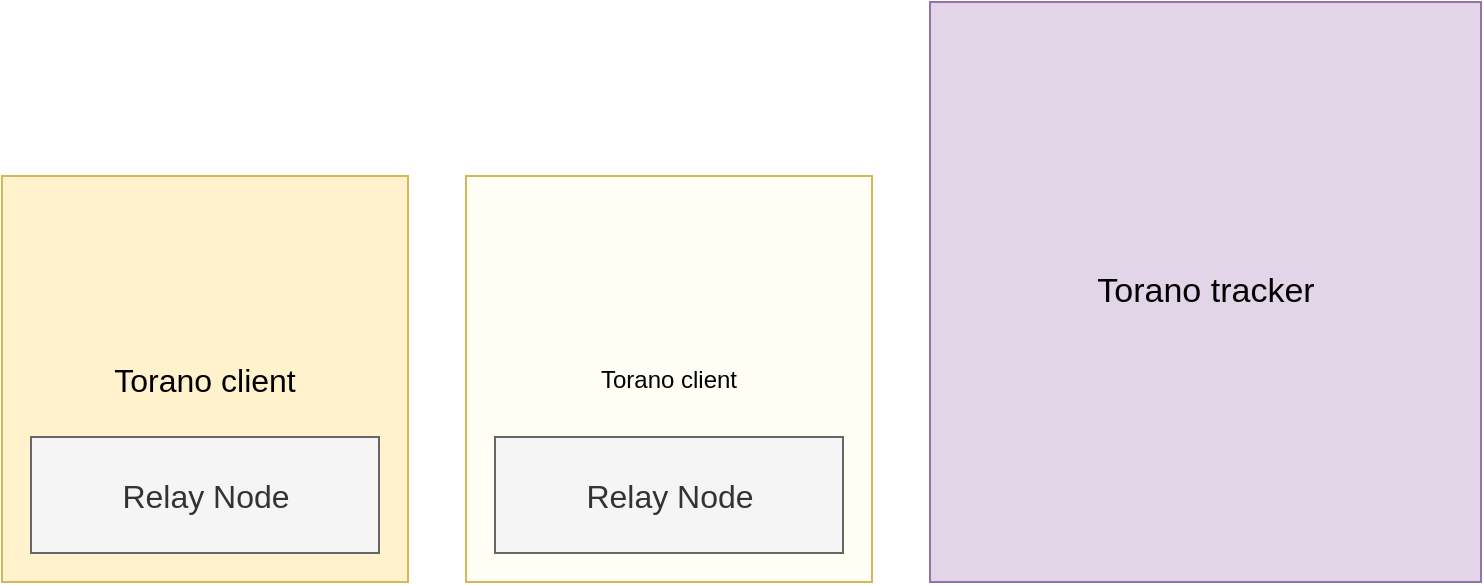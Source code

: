 <mxfile version="19.0.3" type="device"><diagram id="9s4-6-1Y3_rj38AWKlR7" name="Page-1"><mxGraphModel dx="1361" dy="903" grid="1" gridSize="10" guides="1" tooltips="1" connect="1" arrows="1" fold="1" page="1" pageScale="1" pageWidth="850" pageHeight="1100" math="0" shadow="0"><root><mxCell id="0"/><mxCell id="1" parent="0"/><mxCell id="DFl5nht_fvtucQ7FH8YO-3" value="" style="group" vertex="1" connectable="0" parent="1"><mxGeometry x="70" y="160" width="739.5" height="290" as="geometry"/></mxCell><mxCell id="nOTDhZDhj5XqstrhTs5k-4" value="&lt;font style=&quot;font-size: 16px;&quot;&gt;Torano client&lt;/font&gt;" style="rounded=0;whiteSpace=wrap;html=1;fillColor=#fff2cc;strokeColor=#d6b656;" parent="DFl5nht_fvtucQ7FH8YO-3" vertex="1"><mxGeometry y="87" width="203" height="203" as="geometry"/></mxCell><mxCell id="nOTDhZDhj5XqstrhTs5k-2" value="&lt;font style=&quot;font-size: 17px;&quot;&gt;Torano tracker&lt;/font&gt;" style="rounded=0;whiteSpace=wrap;html=1;fillColor=#e1d5e7;strokeColor=#9673a6;" parent="DFl5nht_fvtucQ7FH8YO-3" vertex="1"><mxGeometry x="464" width="275.5" height="290" as="geometry"/></mxCell><mxCell id="nOTDhZDhj5XqstrhTs5k-3" value="&lt;font style=&quot;font-size: 16px;&quot;&gt;Relay Node&lt;/font&gt;" style="rounded=0;whiteSpace=wrap;html=1;fillColor=#f5f5f5;strokeColor=#666666;fontColor=#333333;" parent="DFl5nht_fvtucQ7FH8YO-3" vertex="1"><mxGeometry x="14.5" y="217.5" width="174" height="58" as="geometry"/></mxCell><mxCell id="DFl5nht_fvtucQ7FH8YO-1" value="Torano client" style="rounded=0;whiteSpace=wrap;html=1;fillColor=#FFFFF5;strokeColor=#d6b656;" vertex="1" parent="DFl5nht_fvtucQ7FH8YO-3"><mxGeometry x="232" y="87" width="203" height="203" as="geometry"/></mxCell><mxCell id="DFl5nht_fvtucQ7FH8YO-2" value="&lt;font style=&quot;font-size: 16px;&quot;&gt;Relay Node&lt;/font&gt;" style="rounded=0;whiteSpace=wrap;html=1;fillColor=#f5f5f5;strokeColor=#666666;fontColor=#333333;" vertex="1" parent="DFl5nht_fvtucQ7FH8YO-3"><mxGeometry x="246.5" y="217.5" width="174" height="58" as="geometry"/></mxCell></root></mxGraphModel></diagram></mxfile>